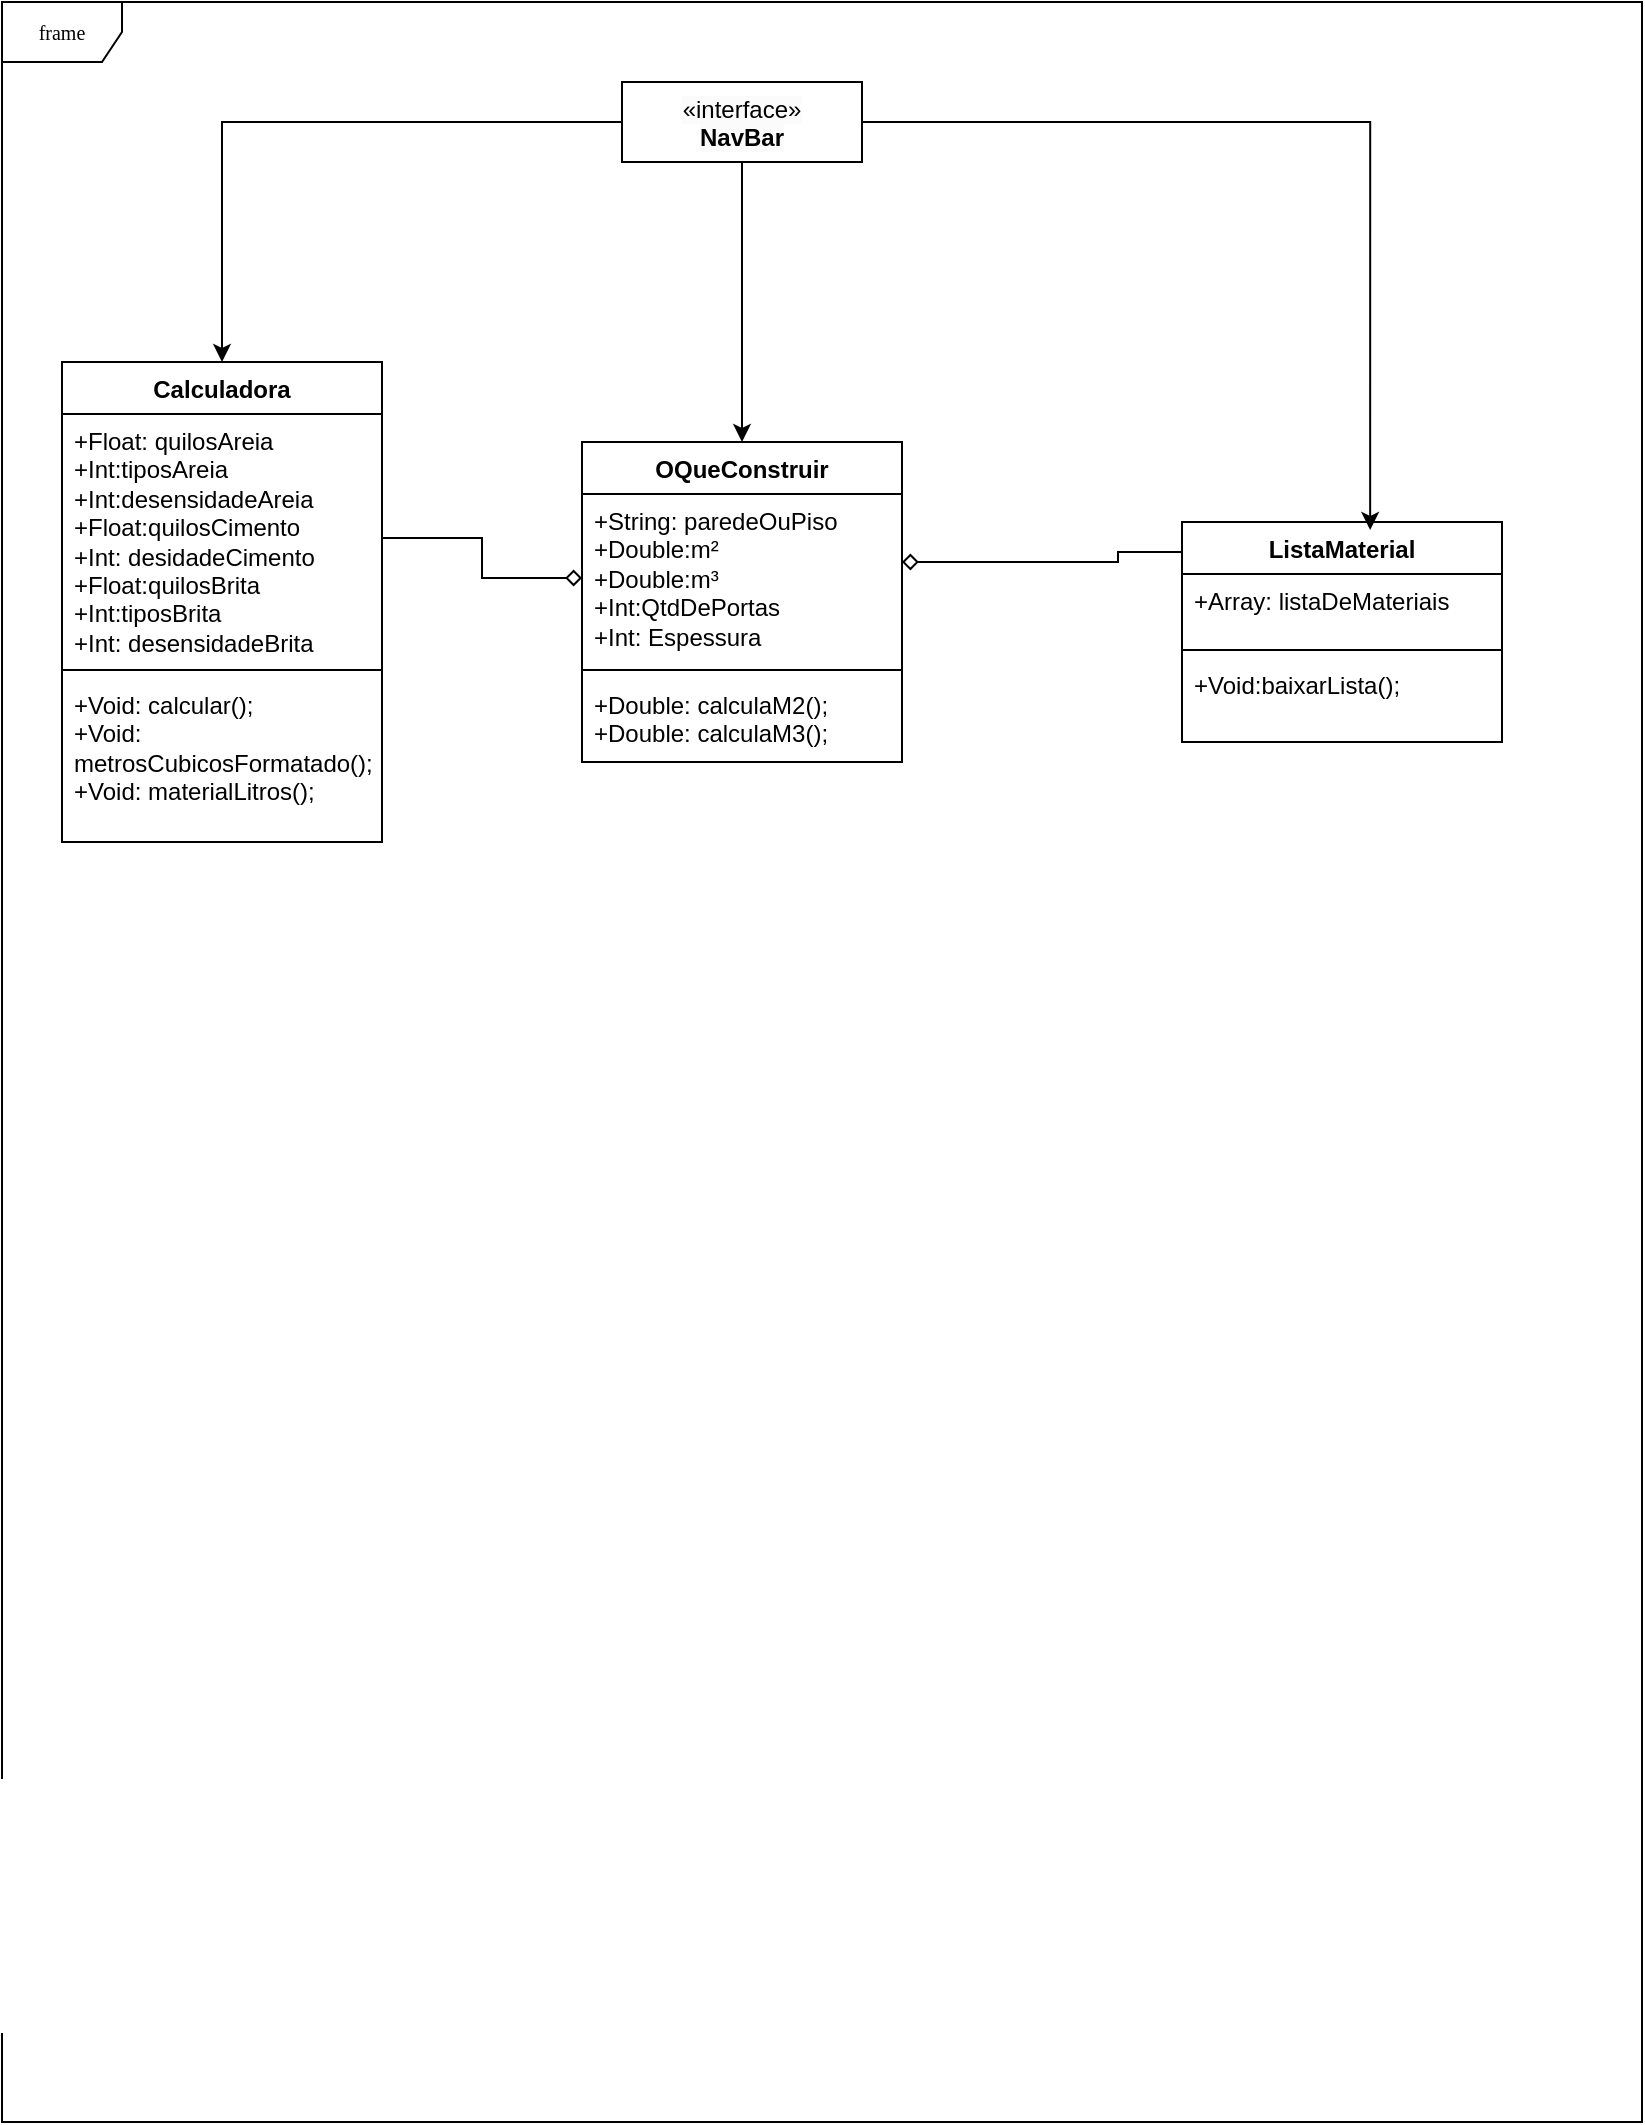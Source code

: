 <mxfile version="24.7.16">
  <diagram name="Page-1" id="c4acf3e9-155e-7222-9cf6-157b1a14988f">
    <mxGraphModel dx="1035" dy="551" grid="1" gridSize="10" guides="1" tooltips="1" connect="1" arrows="1" fold="1" page="1" pageScale="1" pageWidth="850" pageHeight="1100" background="none" math="0" shadow="0">
      <root>
        <mxCell id="0" />
        <mxCell id="1" parent="0" />
        <mxCell id="17acba5748e5396b-1" value="frame" style="shape=umlFrame;whiteSpace=wrap;html=1;rounded=0;shadow=0;comic=0;labelBackgroundColor=none;strokeWidth=1;fontFamily=Verdana;fontSize=10;align=center;" parent="1" vertex="1">
          <mxGeometry x="10" y="20" width="820" height="1060" as="geometry" />
        </mxCell>
        <mxCell id="zGOCCgwyKRxWl-AE_hX9-2" value="&lt;font style=&quot;vertical-align: inherit;&quot;&gt;&lt;font style=&quot;vertical-align: inherit;&quot;&gt;OQueConstruir&lt;/font&gt;&lt;/font&gt;" style="swimlane;fontStyle=1;align=center;verticalAlign=top;childLayout=stackLayout;horizontal=1;startSize=26;horizontalStack=0;resizeParent=1;resizeParentMax=0;resizeLast=0;collapsible=1;marginBottom=0;whiteSpace=wrap;html=1;" vertex="1" parent="1">
          <mxGeometry x="300" y="240" width="160" height="160" as="geometry" />
        </mxCell>
        <mxCell id="zGOCCgwyKRxWl-AE_hX9-3" value="&lt;div&gt;&lt;div&gt;+String: paredeOuPiso&lt;/div&gt;&lt;/div&gt;&lt;div&gt;+Double:m²&lt;/div&gt;&lt;div&gt;+Double:m³&lt;/div&gt;&lt;div&gt;+Int:QtdDePortas&lt;/div&gt;&lt;div&gt;+Int: Espessura&lt;/div&gt;" style="text;strokeColor=none;fillColor=none;align=left;verticalAlign=top;spacingLeft=4;spacingRight=4;overflow=hidden;rotatable=0;points=[[0,0.5],[1,0.5]];portConstraint=eastwest;whiteSpace=wrap;html=1;" vertex="1" parent="zGOCCgwyKRxWl-AE_hX9-2">
          <mxGeometry y="26" width="160" height="84" as="geometry" />
        </mxCell>
        <mxCell id="zGOCCgwyKRxWl-AE_hX9-4" value="" style="line;strokeWidth=1;fillColor=none;align=left;verticalAlign=middle;spacingTop=-1;spacingLeft=3;spacingRight=3;rotatable=0;labelPosition=right;points=[];portConstraint=eastwest;strokeColor=inherit;" vertex="1" parent="zGOCCgwyKRxWl-AE_hX9-2">
          <mxGeometry y="110" width="160" height="8" as="geometry" />
        </mxCell>
        <mxCell id="zGOCCgwyKRxWl-AE_hX9-5" value="&lt;div&gt;+Double: calculaM2();&lt;/div&gt;&lt;div&gt;+Double: calculaM3();&lt;/div&gt;&lt;div&gt;&lt;br&gt;&lt;/div&gt;" style="text;strokeColor=none;fillColor=none;align=left;verticalAlign=top;spacingLeft=4;spacingRight=4;overflow=hidden;rotatable=0;points=[[0,0.5],[1,0.5]];portConstraint=eastwest;whiteSpace=wrap;html=1;" vertex="1" parent="zGOCCgwyKRxWl-AE_hX9-2">
          <mxGeometry y="118" width="160" height="42" as="geometry" />
        </mxCell>
        <mxCell id="zGOCCgwyKRxWl-AE_hX9-6" value="&lt;font style=&quot;vertical-align: inherit;&quot;&gt;&lt;font style=&quot;vertical-align: inherit;&quot;&gt;Calculadora&lt;/font&gt;&lt;/font&gt;" style="swimlane;fontStyle=1;align=center;verticalAlign=top;childLayout=stackLayout;horizontal=1;startSize=26;horizontalStack=0;resizeParent=1;resizeParentMax=0;resizeLast=0;collapsible=1;marginBottom=0;whiteSpace=wrap;html=1;" vertex="1" parent="1">
          <mxGeometry x="40" y="200" width="160" height="240" as="geometry" />
        </mxCell>
        <mxCell id="zGOCCgwyKRxWl-AE_hX9-7" value="&lt;div&gt;&lt;div&gt;+Float: quilosAreia&lt;/div&gt;&lt;/div&gt;&lt;div&gt;+Int:tiposAreia&lt;/div&gt;&lt;div&gt;+Int:desensidadeAreia&lt;/div&gt;&lt;div&gt;+Float:quilosCimento&lt;/div&gt;&lt;div&gt;+Int: desidadeCimento&lt;/div&gt;&lt;div&gt;+Float:quilosBrita&lt;/div&gt;&lt;div&gt;+Int:tiposBrita&lt;/div&gt;&lt;div&gt;+Int: desensidadeBrita&lt;/div&gt;" style="text;strokeColor=none;fillColor=none;align=left;verticalAlign=top;spacingLeft=4;spacingRight=4;overflow=hidden;rotatable=0;points=[[0,0.5],[1,0.5]];portConstraint=eastwest;whiteSpace=wrap;html=1;" vertex="1" parent="zGOCCgwyKRxWl-AE_hX9-6">
          <mxGeometry y="26" width="160" height="124" as="geometry" />
        </mxCell>
        <mxCell id="zGOCCgwyKRxWl-AE_hX9-8" value="" style="line;strokeWidth=1;fillColor=none;align=left;verticalAlign=middle;spacingTop=-1;spacingLeft=3;spacingRight=3;rotatable=0;labelPosition=right;points=[];portConstraint=eastwest;strokeColor=inherit;" vertex="1" parent="zGOCCgwyKRxWl-AE_hX9-6">
          <mxGeometry y="150" width="160" height="8" as="geometry" />
        </mxCell>
        <mxCell id="zGOCCgwyKRxWl-AE_hX9-9" value="&lt;div&gt;+Void: calcular();&lt;/div&gt;&lt;div&gt;+Void: metrosCubicosFormatado();&lt;/div&gt;&lt;div&gt;+Void: materialLitros();&lt;/div&gt;" style="text;strokeColor=none;fillColor=none;align=left;verticalAlign=top;spacingLeft=4;spacingRight=4;overflow=hidden;rotatable=0;points=[[0,0.5],[1,0.5]];portConstraint=eastwest;whiteSpace=wrap;html=1;" vertex="1" parent="zGOCCgwyKRxWl-AE_hX9-6">
          <mxGeometry y="158" width="160" height="82" as="geometry" />
        </mxCell>
        <mxCell id="zGOCCgwyKRxWl-AE_hX9-14" style="edgeStyle=orthogonalEdgeStyle;rounded=0;orthogonalLoop=1;jettySize=auto;html=1;flowAnimation=0;shadow=0;" edge="1" parent="1" source="zGOCCgwyKRxWl-AE_hX9-12" target="zGOCCgwyKRxWl-AE_hX9-2">
          <mxGeometry relative="1" as="geometry">
            <Array as="points">
              <mxPoint x="380" y="170" />
              <mxPoint x="380" y="170" />
            </Array>
          </mxGeometry>
        </mxCell>
        <mxCell id="zGOCCgwyKRxWl-AE_hX9-15" style="edgeStyle=orthogonalEdgeStyle;rounded=0;orthogonalLoop=1;jettySize=auto;html=1;entryX=0.5;entryY=0;entryDx=0;entryDy=0;" edge="1" parent="1" source="zGOCCgwyKRxWl-AE_hX9-12" target="zGOCCgwyKRxWl-AE_hX9-6">
          <mxGeometry relative="1" as="geometry" />
        </mxCell>
        <mxCell id="zGOCCgwyKRxWl-AE_hX9-12" value="&lt;span style=&quot;color: rgb(0, 0, 0); font-family: Helvetica; font-size: 12px; font-style: normal; font-variant-ligatures: normal; font-variant-caps: normal; font-weight: 400; letter-spacing: normal; orphans: 2; text-align: center; text-indent: 0px; text-transform: none; widows: 2; word-spacing: 0px; -webkit-text-stroke-width: 0px; white-space: normal; background-color: rgb(251, 251, 251); text-decoration-thickness: initial; text-decoration-style: initial; text-decoration-color: initial; display: inline !important; float: none;&quot;&gt;«interface»&lt;/span&gt;&lt;br style=&quot;forced-color-adjust: none; color: rgb(0, 0, 0); font-family: Helvetica; font-size: 12px; font-style: normal; font-variant-ligatures: normal; font-variant-caps: normal; font-weight: 400; letter-spacing: normal; orphans: 2; text-align: center; text-indent: 0px; text-transform: none; widows: 2; word-spacing: 0px; -webkit-text-stroke-width: 0px; white-space: normal; background-color: rgb(251, 251, 251); text-decoration-thickness: initial; text-decoration-style: initial; text-decoration-color: initial;&quot;&gt;&lt;b style=&quot;forced-color-adjust: none; color: rgb(0, 0, 0); font-family: Helvetica; font-size: 12px; font-style: normal; font-variant-ligatures: normal; font-variant-caps: normal; letter-spacing: normal; orphans: 2; text-align: center; text-indent: 0px; text-transform: none; widows: 2; word-spacing: 0px; -webkit-text-stroke-width: 0px; white-space: normal; background-color: rgb(251, 251, 251); text-decoration-thickness: initial; text-decoration-style: initial; text-decoration-color: initial;&quot;&gt;NavBar&lt;/b&gt;&lt;div&gt;&lt;br/&gt;&lt;/div&gt;" style="whiteSpace=wrap;html=1;verticalAlign=top;fontStyle=1;startSize=26;" vertex="1" parent="1">
          <mxGeometry x="320" y="60" width="120" height="40" as="geometry" />
        </mxCell>
        <mxCell id="zGOCCgwyKRxWl-AE_hX9-17" style="edgeStyle=orthogonalEdgeStyle;rounded=0;orthogonalLoop=1;jettySize=auto;html=1;startArrow=none;startFill=0;endArrow=diamond;endFill=0;" edge="1" parent="1" source="zGOCCgwyKRxWl-AE_hX9-7" target="zGOCCgwyKRxWl-AE_hX9-3">
          <mxGeometry relative="1" as="geometry" />
        </mxCell>
        <mxCell id="zGOCCgwyKRxWl-AE_hX9-18" value="ListaMaterial" style="swimlane;fontStyle=1;align=center;verticalAlign=top;childLayout=stackLayout;horizontal=1;startSize=26;horizontalStack=0;resizeParent=1;resizeParentMax=0;resizeLast=0;collapsible=1;marginBottom=0;whiteSpace=wrap;html=1;" vertex="1" parent="1">
          <mxGeometry x="600" y="280" width="160" height="110" as="geometry" />
        </mxCell>
        <mxCell id="zGOCCgwyKRxWl-AE_hX9-19" value="&lt;div&gt;&lt;div&gt;+Array: listaDeMateriais&lt;/div&gt;&lt;/div&gt;" style="text;strokeColor=none;fillColor=none;align=left;verticalAlign=top;spacingLeft=4;spacingRight=4;overflow=hidden;rotatable=0;points=[[0,0.5],[1,0.5]];portConstraint=eastwest;whiteSpace=wrap;html=1;" vertex="1" parent="zGOCCgwyKRxWl-AE_hX9-18">
          <mxGeometry y="26" width="160" height="34" as="geometry" />
        </mxCell>
        <mxCell id="zGOCCgwyKRxWl-AE_hX9-20" value="" style="line;strokeWidth=1;fillColor=none;align=left;verticalAlign=middle;spacingTop=-1;spacingLeft=3;spacingRight=3;rotatable=0;labelPosition=right;points=[];portConstraint=eastwest;strokeColor=inherit;" vertex="1" parent="zGOCCgwyKRxWl-AE_hX9-18">
          <mxGeometry y="60" width="160" height="8" as="geometry" />
        </mxCell>
        <mxCell id="zGOCCgwyKRxWl-AE_hX9-21" value="&lt;div&gt;+Void:baixarLista();&lt;/div&gt;&lt;div&gt;&lt;br&gt;&lt;/div&gt;" style="text;strokeColor=none;fillColor=none;align=left;verticalAlign=top;spacingLeft=4;spacingRight=4;overflow=hidden;rotatable=0;points=[[0,0.5],[1,0.5]];portConstraint=eastwest;whiteSpace=wrap;html=1;" vertex="1" parent="zGOCCgwyKRxWl-AE_hX9-18">
          <mxGeometry y="68" width="160" height="42" as="geometry" />
        </mxCell>
        <mxCell id="zGOCCgwyKRxWl-AE_hX9-24" style="edgeStyle=orthogonalEdgeStyle;rounded=0;orthogonalLoop=1;jettySize=auto;html=1;entryX=0.588;entryY=0.036;entryDx=0;entryDy=0;entryPerimeter=0;" edge="1" parent="1" source="zGOCCgwyKRxWl-AE_hX9-12" target="zGOCCgwyKRxWl-AE_hX9-18">
          <mxGeometry relative="1" as="geometry" />
        </mxCell>
        <mxCell id="zGOCCgwyKRxWl-AE_hX9-27" style="edgeStyle=orthogonalEdgeStyle;rounded=0;orthogonalLoop=1;jettySize=auto;html=1;startArrow=diamond;startFill=0;endArrow=none;endFill=0;" edge="1" parent="1" source="zGOCCgwyKRxWl-AE_hX9-2" target="zGOCCgwyKRxWl-AE_hX9-18">
          <mxGeometry relative="1" as="geometry">
            <Array as="points">
              <mxPoint x="568" y="300" />
              <mxPoint x="568" y="295" />
            </Array>
          </mxGeometry>
        </mxCell>
      </root>
    </mxGraphModel>
  </diagram>
</mxfile>
